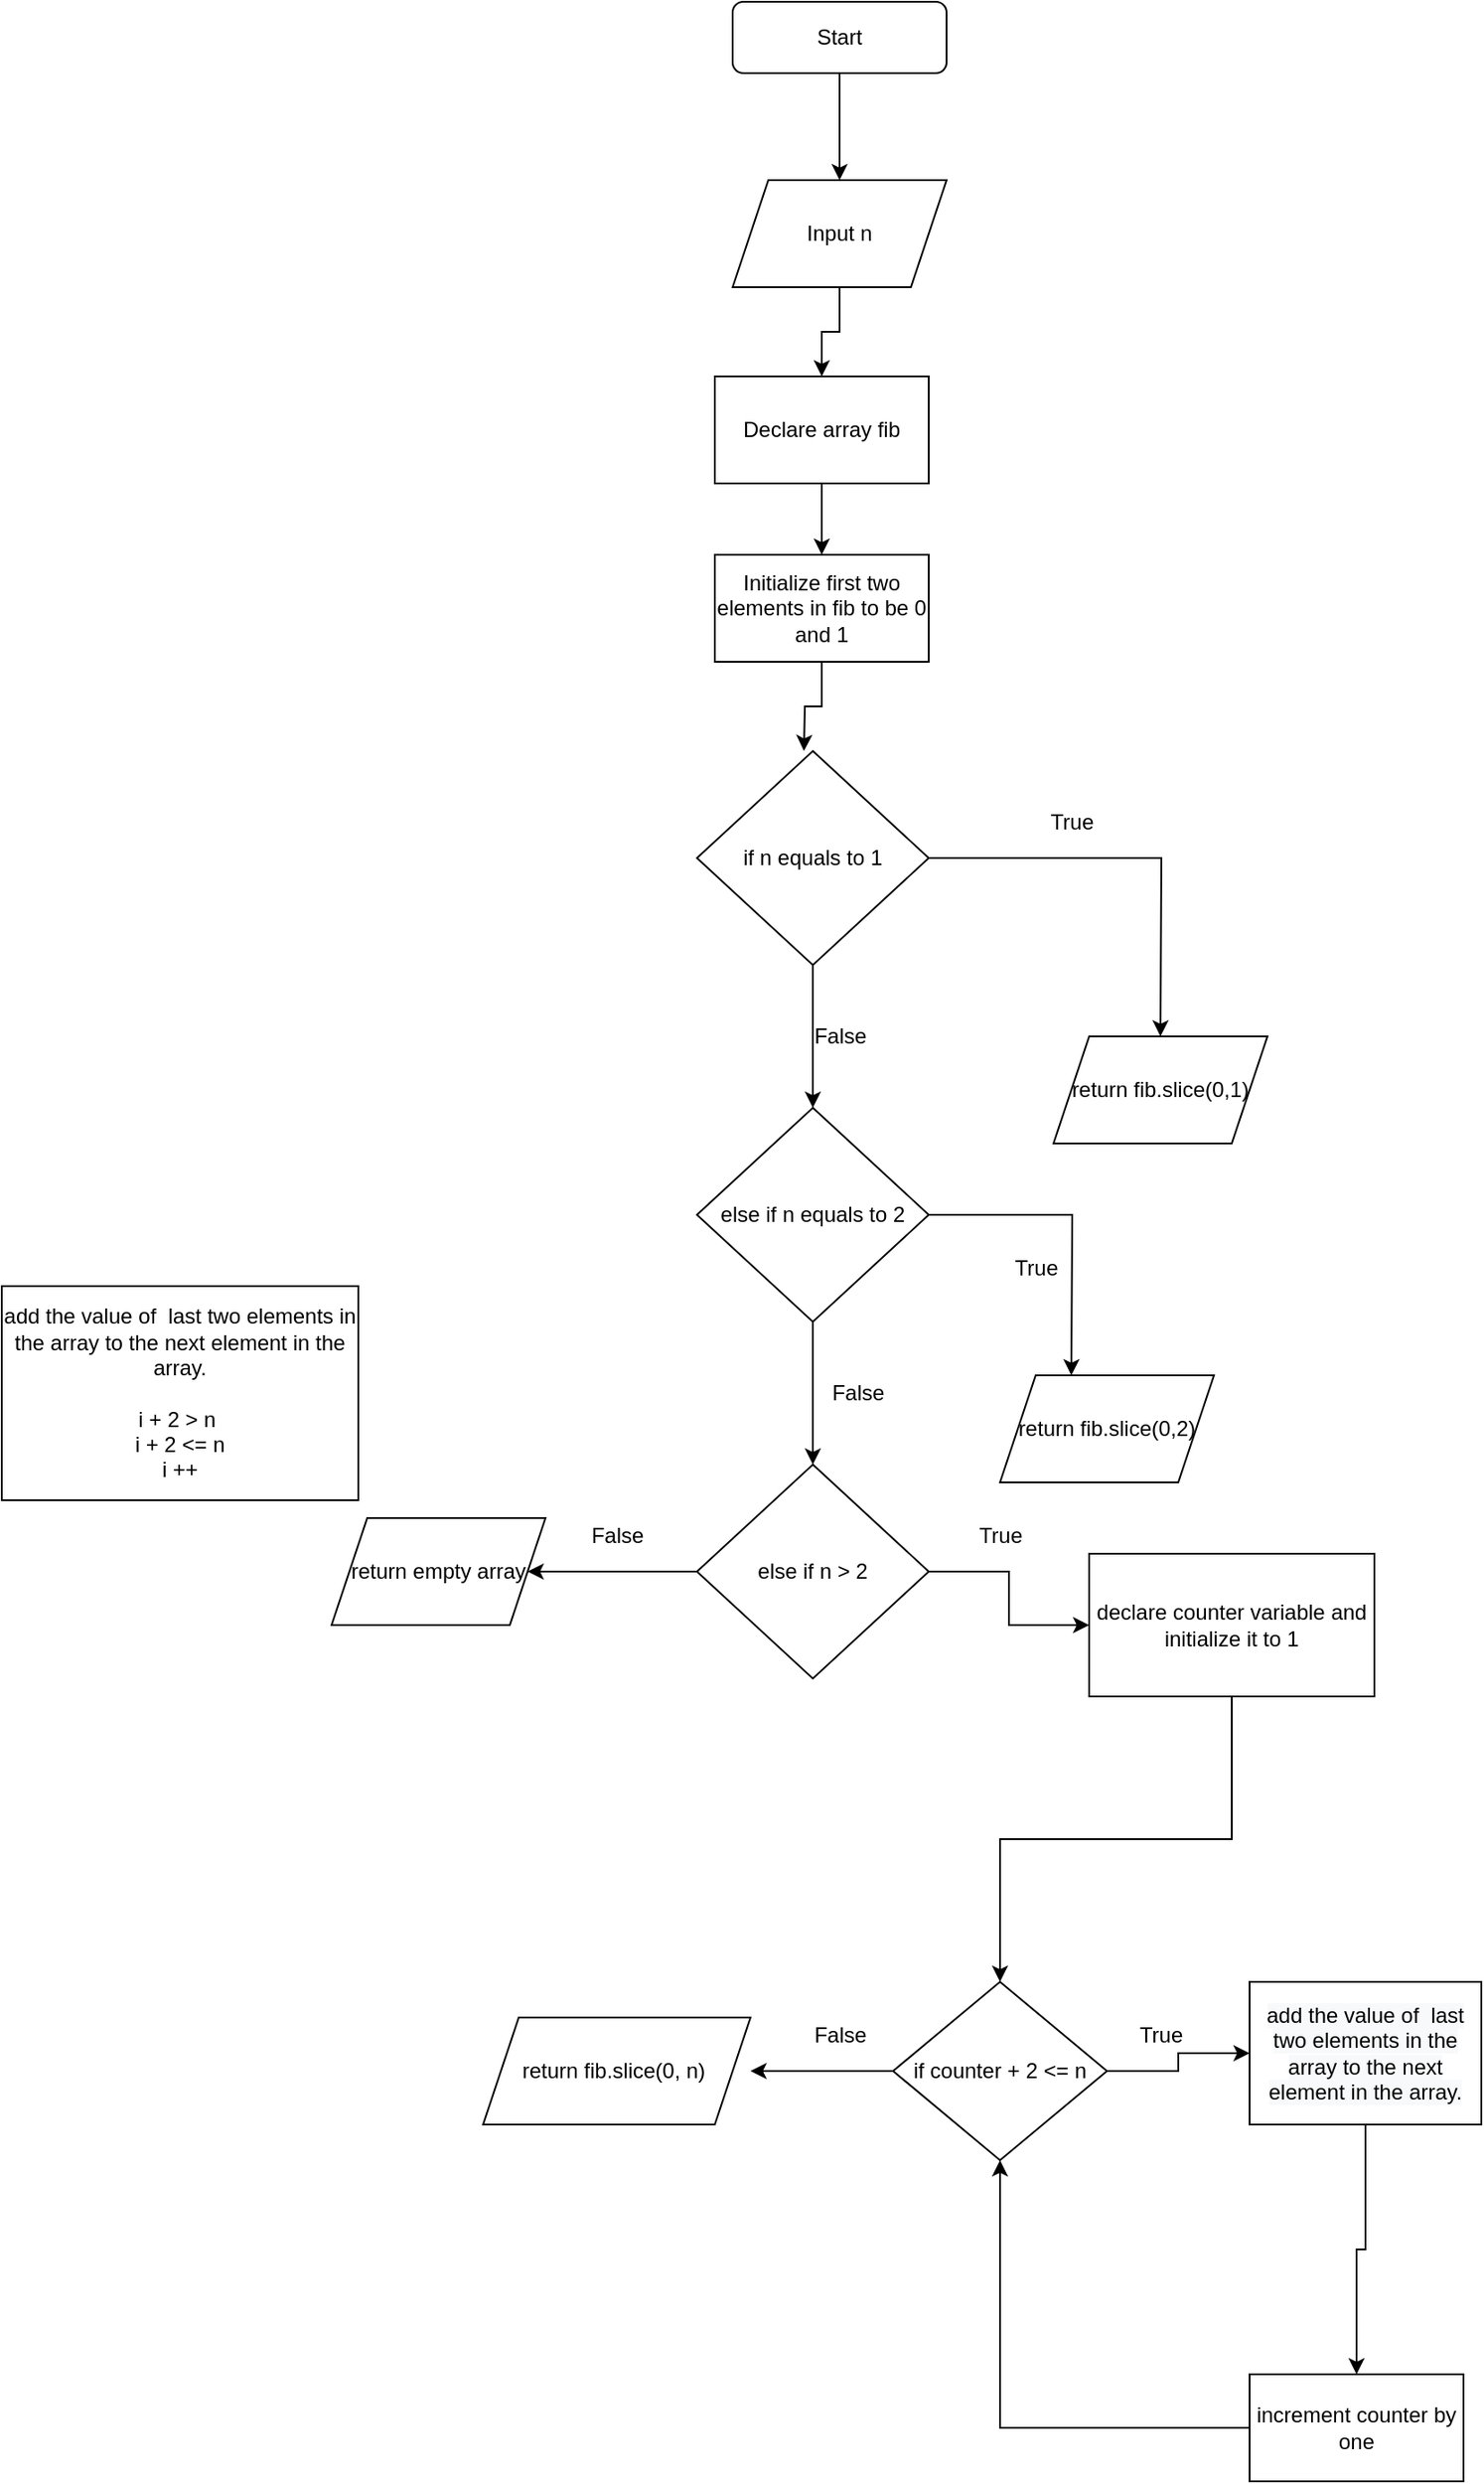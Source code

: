 <mxfile version="16.2.4" type="github">
  <diagram id="C5RBs43oDa-KdzZeNtuy" name="Page-1">
    <mxGraphModel dx="2274" dy="737" grid="1" gridSize="10" guides="1" tooltips="1" connect="1" arrows="1" fold="1" page="1" pageScale="1" pageWidth="827" pageHeight="1169" math="0" shadow="0">
      <root>
        <mxCell id="WIyWlLk6GJQsqaUBKTNV-0" />
        <mxCell id="WIyWlLk6GJQsqaUBKTNV-1" parent="WIyWlLk6GJQsqaUBKTNV-0" />
        <mxCell id="YM3-3NcJy5JTeMc6ONBw-2" value="" style="edgeStyle=orthogonalEdgeStyle;rounded=0;orthogonalLoop=1;jettySize=auto;html=1;" edge="1" parent="WIyWlLk6GJQsqaUBKTNV-1" source="WIyWlLk6GJQsqaUBKTNV-3" target="YM3-3NcJy5JTeMc6ONBw-1">
          <mxGeometry relative="1" as="geometry" />
        </mxCell>
        <mxCell id="WIyWlLk6GJQsqaUBKTNV-3" value="Start" style="rounded=1;whiteSpace=wrap;html=1;fontSize=12;glass=0;strokeWidth=1;shadow=0;" parent="WIyWlLk6GJQsqaUBKTNV-1" vertex="1">
          <mxGeometry x="390" y="50" width="120" height="40" as="geometry" />
        </mxCell>
        <mxCell id="YM3-3NcJy5JTeMc6ONBw-5" value="" style="edgeStyle=orthogonalEdgeStyle;rounded=0;orthogonalLoop=1;jettySize=auto;html=1;" edge="1" parent="WIyWlLk6GJQsqaUBKTNV-1" source="YM3-3NcJy5JTeMc6ONBw-1" target="YM3-3NcJy5JTeMc6ONBw-4">
          <mxGeometry relative="1" as="geometry" />
        </mxCell>
        <mxCell id="YM3-3NcJy5JTeMc6ONBw-1" value="Input n" style="shape=parallelogram;perimeter=parallelogramPerimeter;whiteSpace=wrap;html=1;fixedSize=1;" vertex="1" parent="WIyWlLk6GJQsqaUBKTNV-1">
          <mxGeometry x="390" y="150" width="120" height="60" as="geometry" />
        </mxCell>
        <mxCell id="YM3-3NcJy5JTeMc6ONBw-7" value="" style="edgeStyle=orthogonalEdgeStyle;rounded=0;orthogonalLoop=1;jettySize=auto;html=1;" edge="1" parent="WIyWlLk6GJQsqaUBKTNV-1" source="YM3-3NcJy5JTeMc6ONBw-4" target="YM3-3NcJy5JTeMc6ONBw-6">
          <mxGeometry relative="1" as="geometry" />
        </mxCell>
        <mxCell id="YM3-3NcJy5JTeMc6ONBw-4" value="Declare array fib" style="rounded=0;whiteSpace=wrap;html=1;" vertex="1" parent="WIyWlLk6GJQsqaUBKTNV-1">
          <mxGeometry x="380" y="260" width="120" height="60" as="geometry" />
        </mxCell>
        <mxCell id="YM3-3NcJy5JTeMc6ONBw-9" value="" style="edgeStyle=orthogonalEdgeStyle;rounded=0;orthogonalLoop=1;jettySize=auto;html=1;" edge="1" parent="WIyWlLk6GJQsqaUBKTNV-1" source="YM3-3NcJy5JTeMc6ONBw-6">
          <mxGeometry relative="1" as="geometry">
            <mxPoint x="430" y="470" as="targetPoint" />
          </mxGeometry>
        </mxCell>
        <mxCell id="YM3-3NcJy5JTeMc6ONBw-6" value="Initialize first two elements in fib to be 0 and 1" style="rounded=0;whiteSpace=wrap;html=1;" vertex="1" parent="WIyWlLk6GJQsqaUBKTNV-1">
          <mxGeometry x="380" y="360" width="120" height="60" as="geometry" />
        </mxCell>
        <mxCell id="YM3-3NcJy5JTeMc6ONBw-12" value="" style="edgeStyle=orthogonalEdgeStyle;rounded=0;orthogonalLoop=1;jettySize=auto;html=1;" edge="1" parent="WIyWlLk6GJQsqaUBKTNV-1" source="YM3-3NcJy5JTeMc6ONBw-10">
          <mxGeometry relative="1" as="geometry">
            <mxPoint x="630" y="630" as="targetPoint" />
          </mxGeometry>
        </mxCell>
        <mxCell id="YM3-3NcJy5JTeMc6ONBw-15" value="" style="edgeStyle=orthogonalEdgeStyle;rounded=0;orthogonalLoop=1;jettySize=auto;html=1;" edge="1" parent="WIyWlLk6GJQsqaUBKTNV-1" source="YM3-3NcJy5JTeMc6ONBw-10" target="YM3-3NcJy5JTeMc6ONBw-14">
          <mxGeometry relative="1" as="geometry" />
        </mxCell>
        <mxCell id="YM3-3NcJy5JTeMc6ONBw-10" value="if n equals to 1" style="rhombus;whiteSpace=wrap;html=1;" vertex="1" parent="WIyWlLk6GJQsqaUBKTNV-1">
          <mxGeometry x="370" y="470" width="130" height="120" as="geometry" />
        </mxCell>
        <mxCell id="YM3-3NcJy5JTeMc6ONBw-13" value="True&lt;br&gt;" style="text;html=1;align=center;verticalAlign=middle;resizable=0;points=[];autosize=1;strokeColor=none;fillColor=none;" vertex="1" parent="WIyWlLk6GJQsqaUBKTNV-1">
          <mxGeometry x="560" y="500" width="40" height="20" as="geometry" />
        </mxCell>
        <mxCell id="YM3-3NcJy5JTeMc6ONBw-18" value="" style="edgeStyle=orthogonalEdgeStyle;rounded=0;orthogonalLoop=1;jettySize=auto;html=1;" edge="1" parent="WIyWlLk6GJQsqaUBKTNV-1" source="YM3-3NcJy5JTeMc6ONBw-14">
          <mxGeometry relative="1" as="geometry">
            <mxPoint x="580" y="820" as="targetPoint" />
          </mxGeometry>
        </mxCell>
        <mxCell id="YM3-3NcJy5JTeMc6ONBw-21" value="" style="edgeStyle=orthogonalEdgeStyle;rounded=0;orthogonalLoop=1;jettySize=auto;html=1;" edge="1" parent="WIyWlLk6GJQsqaUBKTNV-1" source="YM3-3NcJy5JTeMc6ONBw-14" target="YM3-3NcJy5JTeMc6ONBw-20">
          <mxGeometry relative="1" as="geometry" />
        </mxCell>
        <mxCell id="YM3-3NcJy5JTeMc6ONBw-14" value="else if n equals to 2" style="rhombus;whiteSpace=wrap;html=1;" vertex="1" parent="WIyWlLk6GJQsqaUBKTNV-1">
          <mxGeometry x="370" y="670" width="130" height="120" as="geometry" />
        </mxCell>
        <mxCell id="YM3-3NcJy5JTeMc6ONBw-16" value="False" style="text;html=1;align=center;verticalAlign=middle;resizable=0;points=[];autosize=1;strokeColor=none;fillColor=none;" vertex="1" parent="WIyWlLk6GJQsqaUBKTNV-1">
          <mxGeometry x="430" y="620" width="40" height="20" as="geometry" />
        </mxCell>
        <mxCell id="YM3-3NcJy5JTeMc6ONBw-19" value="True" style="text;html=1;align=center;verticalAlign=middle;resizable=0;points=[];autosize=1;strokeColor=none;fillColor=none;" vertex="1" parent="WIyWlLk6GJQsqaUBKTNV-1">
          <mxGeometry x="540" y="750" width="40" height="20" as="geometry" />
        </mxCell>
        <mxCell id="YM3-3NcJy5JTeMc6ONBw-23" value="" style="edgeStyle=orthogonalEdgeStyle;rounded=0;orthogonalLoop=1;jettySize=auto;html=1;" edge="1" parent="WIyWlLk6GJQsqaUBKTNV-1" source="YM3-3NcJy5JTeMc6ONBw-20" target="YM3-3NcJy5JTeMc6ONBw-22">
          <mxGeometry relative="1" as="geometry" />
        </mxCell>
        <mxCell id="YM3-3NcJy5JTeMc6ONBw-46" value="" style="edgeStyle=orthogonalEdgeStyle;rounded=0;orthogonalLoop=1;jettySize=auto;html=1;" edge="1" parent="WIyWlLk6GJQsqaUBKTNV-1" source="YM3-3NcJy5JTeMc6ONBw-20" target="YM3-3NcJy5JTeMc6ONBw-45">
          <mxGeometry relative="1" as="geometry" />
        </mxCell>
        <mxCell id="YM3-3NcJy5JTeMc6ONBw-20" value="else if n &amp;gt; 2" style="rhombus;whiteSpace=wrap;html=1;" vertex="1" parent="WIyWlLk6GJQsqaUBKTNV-1">
          <mxGeometry x="370" y="870" width="130" height="120" as="geometry" />
        </mxCell>
        <mxCell id="YM3-3NcJy5JTeMc6ONBw-28" value="" style="edgeStyle=orthogonalEdgeStyle;rounded=0;orthogonalLoop=1;jettySize=auto;html=1;" edge="1" parent="WIyWlLk6GJQsqaUBKTNV-1" source="YM3-3NcJy5JTeMc6ONBw-22" target="YM3-3NcJy5JTeMc6ONBw-27">
          <mxGeometry relative="1" as="geometry" />
        </mxCell>
        <mxCell id="YM3-3NcJy5JTeMc6ONBw-22" value="declare counter variable and initialize it to 1" style="whiteSpace=wrap;html=1;" vertex="1" parent="WIyWlLk6GJQsqaUBKTNV-1">
          <mxGeometry x="590" y="920" width="160" height="80" as="geometry" />
        </mxCell>
        <mxCell id="YM3-3NcJy5JTeMc6ONBw-26" value="add the value of&amp;nbsp; last two elements in the array to the next element in the array.&lt;br&gt;&amp;nbsp;&lt;br&gt;i + 2 &amp;gt; n&amp;nbsp;&lt;br&gt;i + 2 &amp;lt;= n&lt;br&gt;i ++&lt;br&gt;" style="whiteSpace=wrap;html=1;" vertex="1" parent="WIyWlLk6GJQsqaUBKTNV-1">
          <mxGeometry x="-20" y="770" width="200" height="120" as="geometry" />
        </mxCell>
        <mxCell id="YM3-3NcJy5JTeMc6ONBw-30" value="" style="edgeStyle=orthogonalEdgeStyle;rounded=0;orthogonalLoop=1;jettySize=auto;html=1;" edge="1" parent="WIyWlLk6GJQsqaUBKTNV-1" source="YM3-3NcJy5JTeMc6ONBw-27" target="YM3-3NcJy5JTeMc6ONBw-29">
          <mxGeometry relative="1" as="geometry" />
        </mxCell>
        <mxCell id="YM3-3NcJy5JTeMc6ONBw-38" value="" style="edgeStyle=orthogonalEdgeStyle;rounded=0;orthogonalLoop=1;jettySize=auto;html=1;" edge="1" parent="WIyWlLk6GJQsqaUBKTNV-1" source="YM3-3NcJy5JTeMc6ONBw-27">
          <mxGeometry relative="1" as="geometry">
            <mxPoint x="400" y="1210" as="targetPoint" />
          </mxGeometry>
        </mxCell>
        <mxCell id="YM3-3NcJy5JTeMc6ONBw-27" value="if counter + 2 &amp;lt;= n" style="rhombus;whiteSpace=wrap;html=1;" vertex="1" parent="WIyWlLk6GJQsqaUBKTNV-1">
          <mxGeometry x="480" y="1160" width="120" height="100" as="geometry" />
        </mxCell>
        <mxCell id="YM3-3NcJy5JTeMc6ONBw-34" value="" style="edgeStyle=orthogonalEdgeStyle;rounded=0;orthogonalLoop=1;jettySize=auto;html=1;" edge="1" parent="WIyWlLk6GJQsqaUBKTNV-1" source="YM3-3NcJy5JTeMc6ONBw-29" target="YM3-3NcJy5JTeMc6ONBw-33">
          <mxGeometry relative="1" as="geometry" />
        </mxCell>
        <mxCell id="YM3-3NcJy5JTeMc6ONBw-29" value="&#xa;&#xa;&lt;span style=&quot;color: rgb(0, 0, 0); font-family: helvetica; font-size: 12px; font-style: normal; font-weight: 400; letter-spacing: normal; text-align: center; text-indent: 0px; text-transform: none; word-spacing: 0px; background-color: rgb(248, 249, 250); display: inline; float: none;&quot;&gt;add the value of&amp;nbsp; last two elements in the array to the next element in the array.&lt;/span&gt;&#xa;&#xa;" style="whiteSpace=wrap;html=1;" vertex="1" parent="WIyWlLk6GJQsqaUBKTNV-1">
          <mxGeometry x="680" y="1160" width="130" height="80" as="geometry" />
        </mxCell>
        <mxCell id="YM3-3NcJy5JTeMc6ONBw-31" value="True&lt;br&gt;" style="text;html=1;align=center;verticalAlign=middle;resizable=0;points=[];autosize=1;strokeColor=none;fillColor=none;" vertex="1" parent="WIyWlLk6GJQsqaUBKTNV-1">
          <mxGeometry x="520" y="900" width="40" height="20" as="geometry" />
        </mxCell>
        <mxCell id="YM3-3NcJy5JTeMc6ONBw-32" value="True" style="text;html=1;align=center;verticalAlign=middle;resizable=0;points=[];autosize=1;strokeColor=none;fillColor=none;" vertex="1" parent="WIyWlLk6GJQsqaUBKTNV-1">
          <mxGeometry x="610" y="1180" width="40" height="20" as="geometry" />
        </mxCell>
        <mxCell id="YM3-3NcJy5JTeMc6ONBw-36" value="" style="edgeStyle=orthogonalEdgeStyle;rounded=0;orthogonalLoop=1;jettySize=auto;html=1;entryX=0.5;entryY=1;entryDx=0;entryDy=0;" edge="1" parent="WIyWlLk6GJQsqaUBKTNV-1" source="YM3-3NcJy5JTeMc6ONBw-33" target="YM3-3NcJy5JTeMc6ONBw-27">
          <mxGeometry relative="1" as="geometry">
            <mxPoint x="530" y="1320" as="targetPoint" />
          </mxGeometry>
        </mxCell>
        <mxCell id="YM3-3NcJy5JTeMc6ONBw-33" value="increment counter by one" style="whiteSpace=wrap;html=1;" vertex="1" parent="WIyWlLk6GJQsqaUBKTNV-1">
          <mxGeometry x="680" y="1380" width="120" height="60" as="geometry" />
        </mxCell>
        <mxCell id="YM3-3NcJy5JTeMc6ONBw-39" value="&lt;span&gt;return fib.slice(0,1)&lt;/span&gt;" style="shape=parallelogram;perimeter=parallelogramPerimeter;whiteSpace=wrap;html=1;fixedSize=1;" vertex="1" parent="WIyWlLk6GJQsqaUBKTNV-1">
          <mxGeometry x="570" y="630" width="120" height="60" as="geometry" />
        </mxCell>
        <mxCell id="YM3-3NcJy5JTeMc6ONBw-41" value="&lt;span&gt;return fib.slice(0,2)&lt;/span&gt;" style="shape=parallelogram;perimeter=parallelogramPerimeter;whiteSpace=wrap;html=1;fixedSize=1;" vertex="1" parent="WIyWlLk6GJQsqaUBKTNV-1">
          <mxGeometry x="540" y="820" width="120" height="60" as="geometry" />
        </mxCell>
        <mxCell id="YM3-3NcJy5JTeMc6ONBw-42" value="return fib.slice(0, n)&amp;nbsp;" style="shape=parallelogram;perimeter=parallelogramPerimeter;whiteSpace=wrap;html=1;fixedSize=1;" vertex="1" parent="WIyWlLk6GJQsqaUBKTNV-1">
          <mxGeometry x="250" y="1180" width="150" height="60" as="geometry" />
        </mxCell>
        <mxCell id="YM3-3NcJy5JTeMc6ONBw-43" value="False&lt;br&gt;" style="text;html=1;align=center;verticalAlign=middle;resizable=0;points=[];autosize=1;strokeColor=none;fillColor=none;" vertex="1" parent="WIyWlLk6GJQsqaUBKTNV-1">
          <mxGeometry x="430" y="1180" width="40" height="20" as="geometry" />
        </mxCell>
        <mxCell id="YM3-3NcJy5JTeMc6ONBw-44" value="False" style="text;html=1;align=center;verticalAlign=middle;resizable=0;points=[];autosize=1;strokeColor=none;fillColor=none;" vertex="1" parent="WIyWlLk6GJQsqaUBKTNV-1">
          <mxGeometry x="440" y="820" width="40" height="20" as="geometry" />
        </mxCell>
        <mxCell id="YM3-3NcJy5JTeMc6ONBw-45" value="return empty array" style="shape=parallelogram;perimeter=parallelogramPerimeter;whiteSpace=wrap;html=1;fixedSize=1;" vertex="1" parent="WIyWlLk6GJQsqaUBKTNV-1">
          <mxGeometry x="165" y="900" width="120" height="60" as="geometry" />
        </mxCell>
        <mxCell id="YM3-3NcJy5JTeMc6ONBw-47" value="False" style="text;html=1;align=center;verticalAlign=middle;resizable=0;points=[];autosize=1;strokeColor=none;fillColor=none;" vertex="1" parent="WIyWlLk6GJQsqaUBKTNV-1">
          <mxGeometry x="305" y="900" width="40" height="20" as="geometry" />
        </mxCell>
      </root>
    </mxGraphModel>
  </diagram>
</mxfile>
